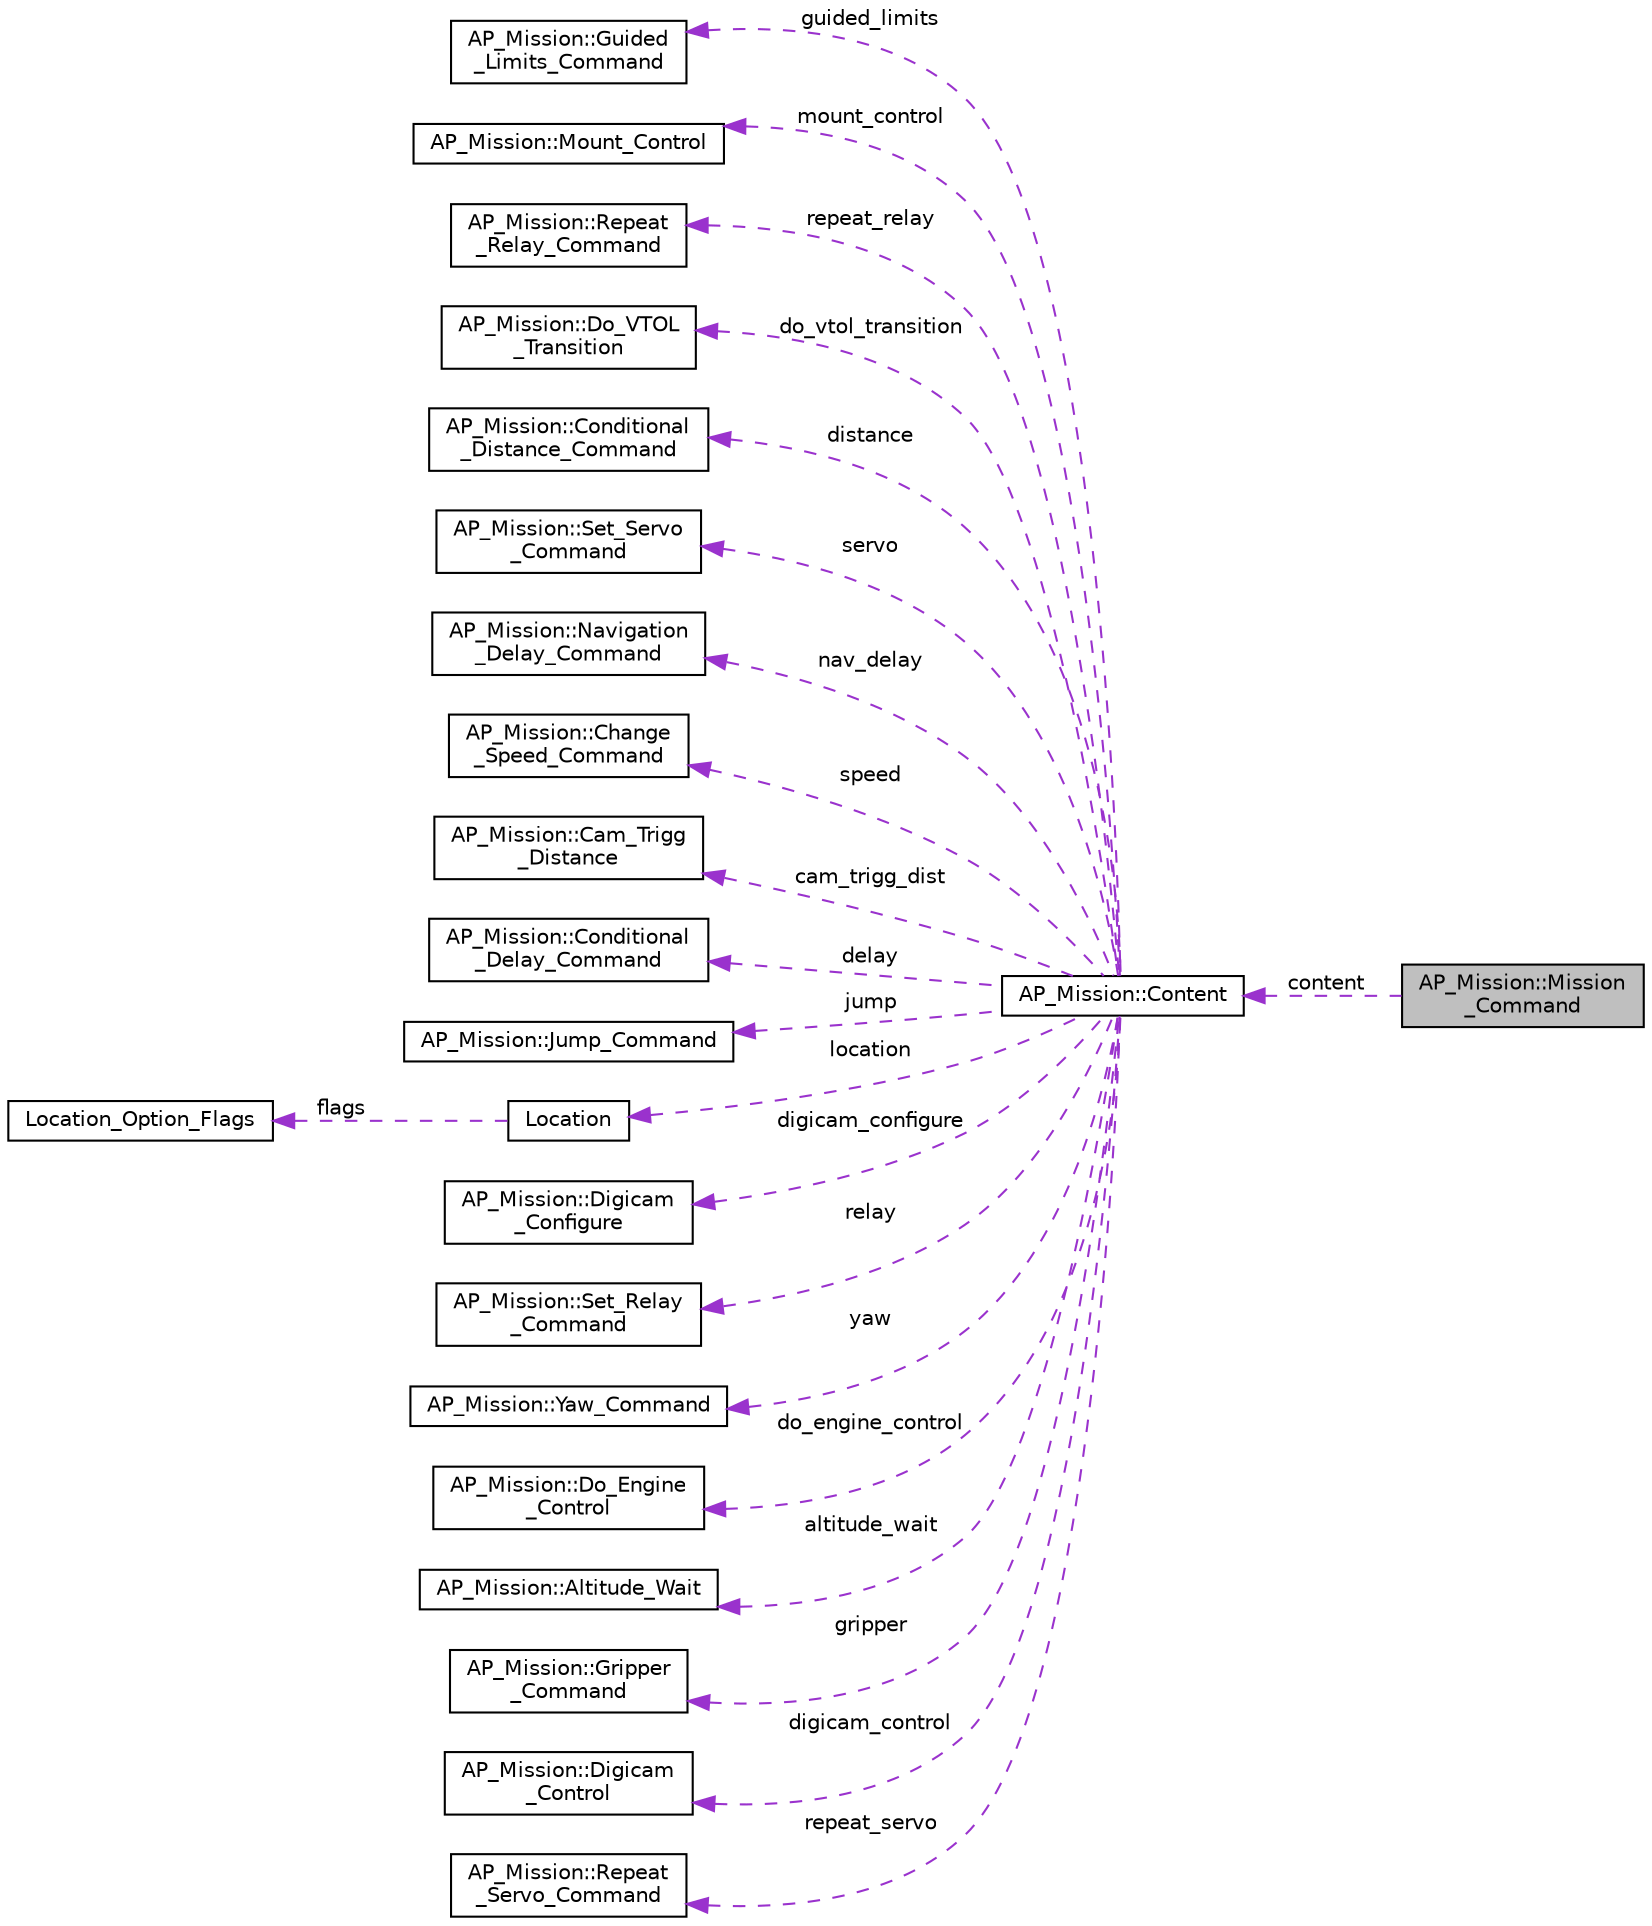 digraph "AP_Mission::Mission_Command"
{
 // INTERACTIVE_SVG=YES
  edge [fontname="Helvetica",fontsize="10",labelfontname="Helvetica",labelfontsize="10"];
  node [fontname="Helvetica",fontsize="10",shape=record];
  rankdir="LR";
  Node1 [label="AP_Mission::Mission\l_Command",height=0.2,width=0.4,color="black", fillcolor="grey75", style="filled", fontcolor="black"];
  Node2 -> Node1 [dir="back",color="darkorchid3",fontsize="10",style="dashed",label=" content" ,fontname="Helvetica"];
  Node2 [label="AP_Mission::Content",height=0.2,width=0.4,color="black", fillcolor="white", style="filled",URL="$unionAP__Mission_1_1Content.html"];
  Node3 -> Node2 [dir="back",color="darkorchid3",fontsize="10",style="dashed",label=" guided_limits" ,fontname="Helvetica"];
  Node3 [label="AP_Mission::Guided\l_Limits_Command",height=0.2,width=0.4,color="black", fillcolor="white", style="filled",URL="$structAP__Mission_1_1Guided__Limits__Command.html"];
  Node4 -> Node2 [dir="back",color="darkorchid3",fontsize="10",style="dashed",label=" mount_control" ,fontname="Helvetica"];
  Node4 [label="AP_Mission::Mount_Control",height=0.2,width=0.4,color="black", fillcolor="white", style="filled",URL="$structAP__Mission_1_1Mount__Control.html"];
  Node5 -> Node2 [dir="back",color="darkorchid3",fontsize="10",style="dashed",label=" repeat_relay" ,fontname="Helvetica"];
  Node5 [label="AP_Mission::Repeat\l_Relay_Command",height=0.2,width=0.4,color="black", fillcolor="white", style="filled",URL="$structAP__Mission_1_1Repeat__Relay__Command.html"];
  Node6 -> Node2 [dir="back",color="darkorchid3",fontsize="10",style="dashed",label=" do_vtol_transition" ,fontname="Helvetica"];
  Node6 [label="AP_Mission::Do_VTOL\l_Transition",height=0.2,width=0.4,color="black", fillcolor="white", style="filled",URL="$structAP__Mission_1_1Do__VTOL__Transition.html"];
  Node7 -> Node2 [dir="back",color="darkorchid3",fontsize="10",style="dashed",label=" distance" ,fontname="Helvetica"];
  Node7 [label="AP_Mission::Conditional\l_Distance_Command",height=0.2,width=0.4,color="black", fillcolor="white", style="filled",URL="$structAP__Mission_1_1Conditional__Distance__Command.html"];
  Node8 -> Node2 [dir="back",color="darkorchid3",fontsize="10",style="dashed",label=" servo" ,fontname="Helvetica"];
  Node8 [label="AP_Mission::Set_Servo\l_Command",height=0.2,width=0.4,color="black", fillcolor="white", style="filled",URL="$structAP__Mission_1_1Set__Servo__Command.html"];
  Node9 -> Node2 [dir="back",color="darkorchid3",fontsize="10",style="dashed",label=" nav_delay" ,fontname="Helvetica"];
  Node9 [label="AP_Mission::Navigation\l_Delay_Command",height=0.2,width=0.4,color="black", fillcolor="white", style="filled",URL="$structAP__Mission_1_1Navigation__Delay__Command.html"];
  Node10 -> Node2 [dir="back",color="darkorchid3",fontsize="10",style="dashed",label=" speed" ,fontname="Helvetica"];
  Node10 [label="AP_Mission::Change\l_Speed_Command",height=0.2,width=0.4,color="black", fillcolor="white", style="filled",URL="$structAP__Mission_1_1Change__Speed__Command.html"];
  Node11 -> Node2 [dir="back",color="darkorchid3",fontsize="10",style="dashed",label=" cam_trigg_dist" ,fontname="Helvetica"];
  Node11 [label="AP_Mission::Cam_Trigg\l_Distance",height=0.2,width=0.4,color="black", fillcolor="white", style="filled",URL="$structAP__Mission_1_1Cam__Trigg__Distance.html"];
  Node12 -> Node2 [dir="back",color="darkorchid3",fontsize="10",style="dashed",label=" delay" ,fontname="Helvetica"];
  Node12 [label="AP_Mission::Conditional\l_Delay_Command",height=0.2,width=0.4,color="black", fillcolor="white", style="filled",URL="$structAP__Mission_1_1Conditional__Delay__Command.html"];
  Node13 -> Node2 [dir="back",color="darkorchid3",fontsize="10",style="dashed",label=" jump" ,fontname="Helvetica"];
  Node13 [label="AP_Mission::Jump_Command",height=0.2,width=0.4,color="black", fillcolor="white", style="filled",URL="$structAP__Mission_1_1Jump__Command.html"];
  Node14 -> Node2 [dir="back",color="darkorchid3",fontsize="10",style="dashed",label=" location" ,fontname="Helvetica"];
  Node14 [label="Location",height=0.2,width=0.4,color="black", fillcolor="white", style="filled",URL="$structLocation.html"];
  Node15 -> Node14 [dir="back",color="darkorchid3",fontsize="10",style="dashed",label=" flags" ,fontname="Helvetica"];
  Node15 [label="Location_Option_Flags",height=0.2,width=0.4,color="black", fillcolor="white", style="filled",URL="$structLocation__Option__Flags.html"];
  Node16 -> Node2 [dir="back",color="darkorchid3",fontsize="10",style="dashed",label=" digicam_configure" ,fontname="Helvetica"];
  Node16 [label="AP_Mission::Digicam\l_Configure",height=0.2,width=0.4,color="black", fillcolor="white", style="filled",URL="$structAP__Mission_1_1Digicam__Configure.html"];
  Node17 -> Node2 [dir="back",color="darkorchid3",fontsize="10",style="dashed",label=" relay" ,fontname="Helvetica"];
  Node17 [label="AP_Mission::Set_Relay\l_Command",height=0.2,width=0.4,color="black", fillcolor="white", style="filled",URL="$structAP__Mission_1_1Set__Relay__Command.html"];
  Node18 -> Node2 [dir="back",color="darkorchid3",fontsize="10",style="dashed",label=" yaw" ,fontname="Helvetica"];
  Node18 [label="AP_Mission::Yaw_Command",height=0.2,width=0.4,color="black", fillcolor="white", style="filled",URL="$structAP__Mission_1_1Yaw__Command.html"];
  Node19 -> Node2 [dir="back",color="darkorchid3",fontsize="10",style="dashed",label=" do_engine_control" ,fontname="Helvetica"];
  Node19 [label="AP_Mission::Do_Engine\l_Control",height=0.2,width=0.4,color="black", fillcolor="white", style="filled",URL="$structAP__Mission_1_1Do__Engine__Control.html"];
  Node20 -> Node2 [dir="back",color="darkorchid3",fontsize="10",style="dashed",label=" altitude_wait" ,fontname="Helvetica"];
  Node20 [label="AP_Mission::Altitude_Wait",height=0.2,width=0.4,color="black", fillcolor="white", style="filled",URL="$structAP__Mission_1_1Altitude__Wait.html"];
  Node21 -> Node2 [dir="back",color="darkorchid3",fontsize="10",style="dashed",label=" gripper" ,fontname="Helvetica"];
  Node21 [label="AP_Mission::Gripper\l_Command",height=0.2,width=0.4,color="black", fillcolor="white", style="filled",URL="$structAP__Mission_1_1Gripper__Command.html"];
  Node22 -> Node2 [dir="back",color="darkorchid3",fontsize="10",style="dashed",label=" digicam_control" ,fontname="Helvetica"];
  Node22 [label="AP_Mission::Digicam\l_Control",height=0.2,width=0.4,color="black", fillcolor="white", style="filled",URL="$structAP__Mission_1_1Digicam__Control.html"];
  Node23 -> Node2 [dir="back",color="darkorchid3",fontsize="10",style="dashed",label=" repeat_servo" ,fontname="Helvetica"];
  Node23 [label="AP_Mission::Repeat\l_Servo_Command",height=0.2,width=0.4,color="black", fillcolor="white", style="filled",URL="$structAP__Mission_1_1Repeat__Servo__Command.html"];
}
